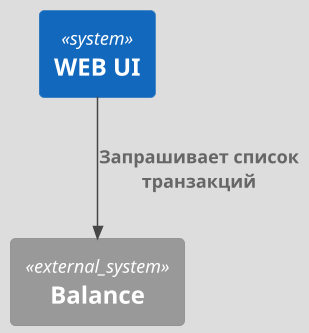 @startuml
!include <C4/C4_Context>
!theme toy
scale 1.5

System_Ext(bal, "Balance")

System(ui, "WEB UI")

Rel_Down(ui, bal, "Запрашивает список транзакций")

@enduml